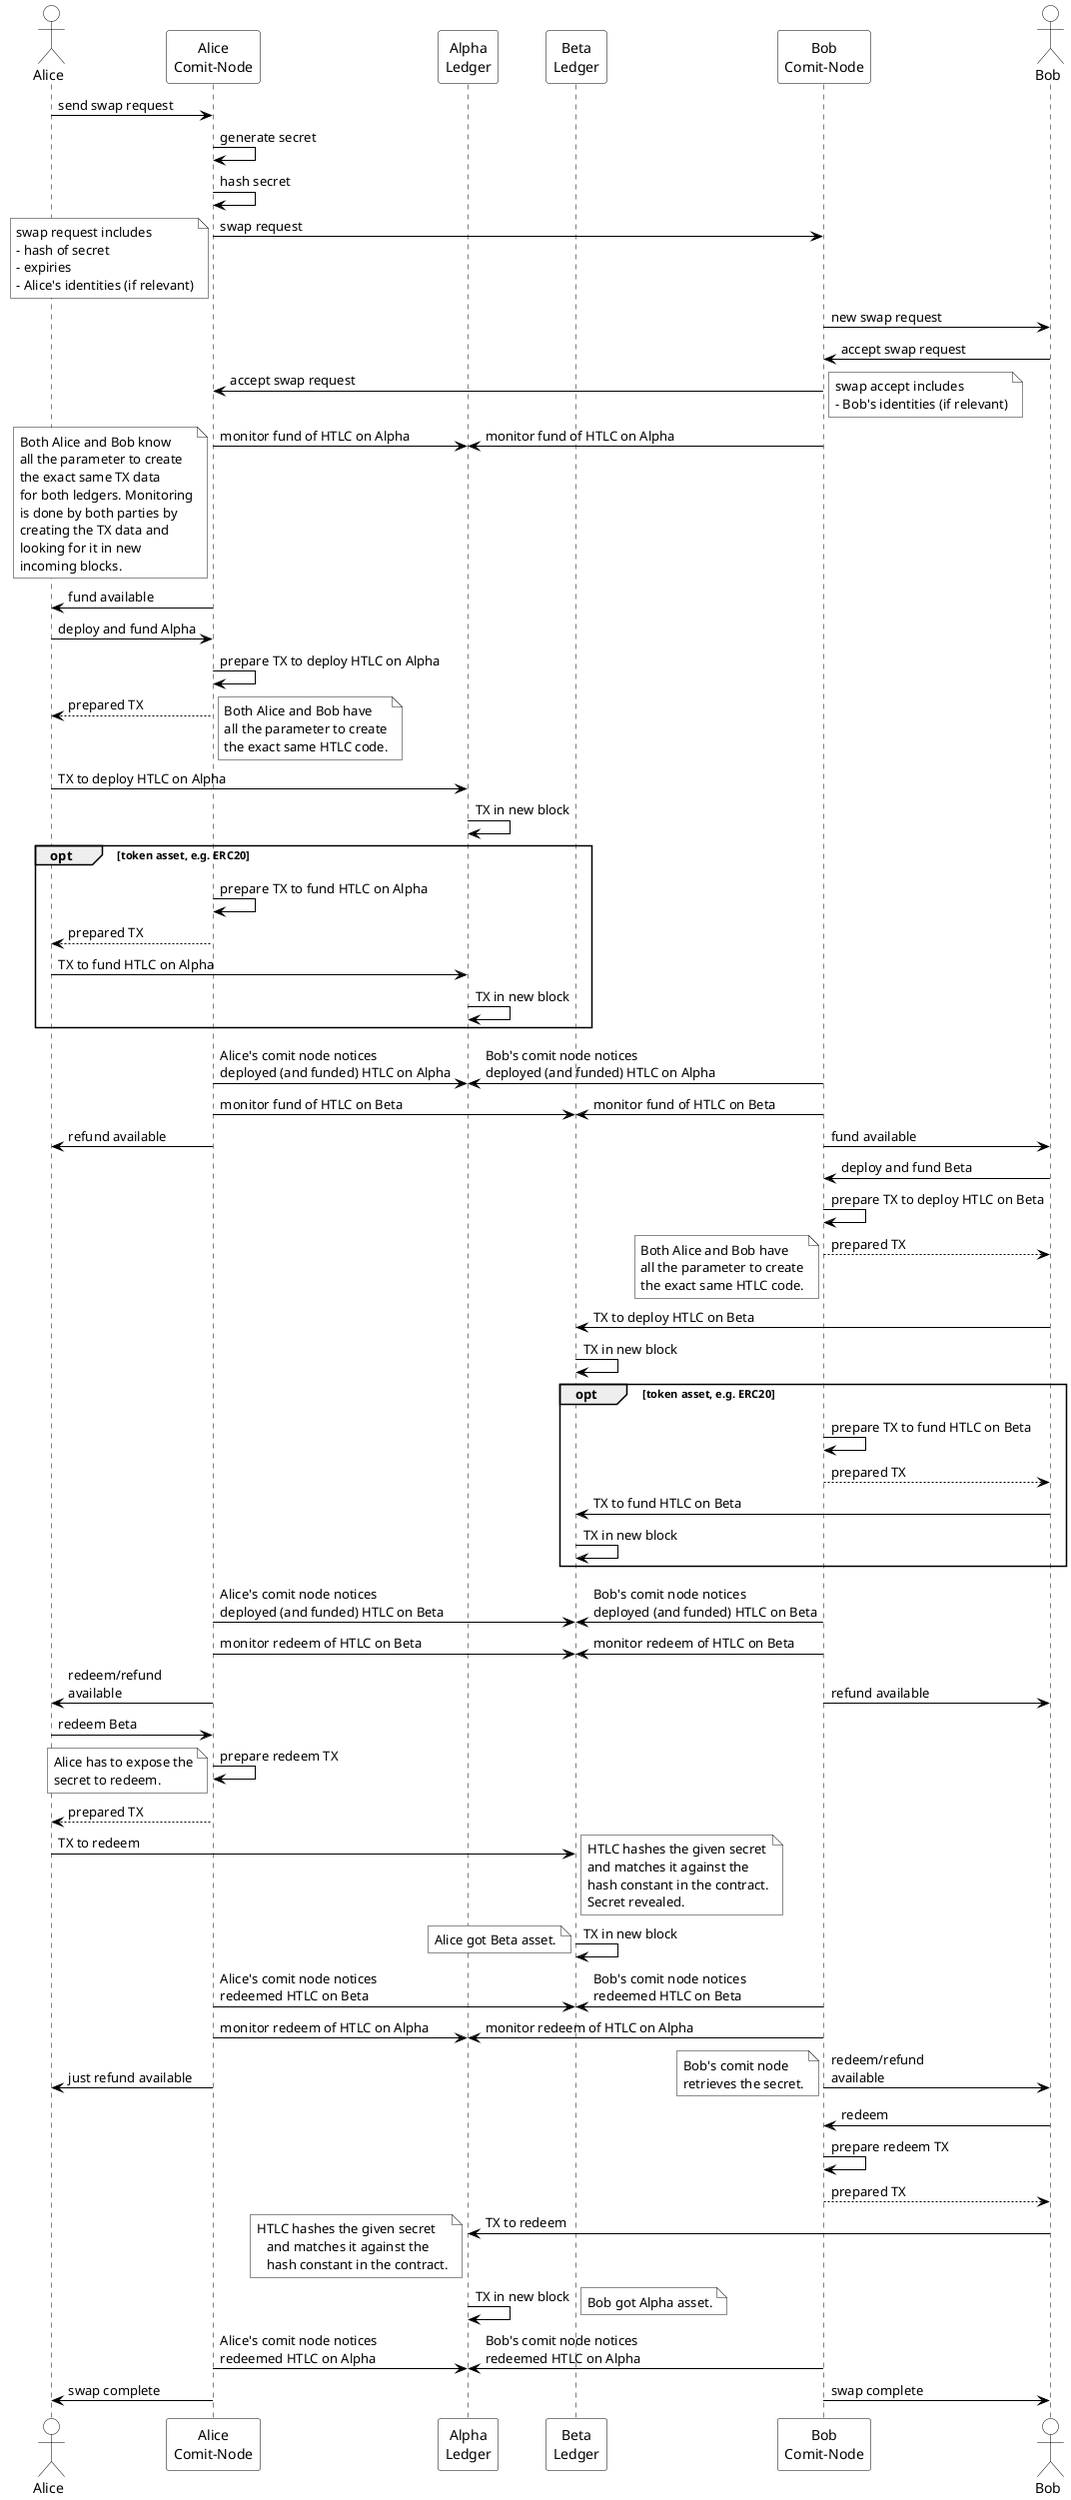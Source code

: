 ' DIAGRAM #########################################
' RFC003 atomic swap
' #################################################
@startuml
' #################################################
' SETTINGS: color settings of diagram
' #################################################
skinparam sequence {
	BorderColor black
	ArrowColor black
	ActorBorderColor black
	LifeLineBorderColor black
	LifeLineBackgroundColor white
	
	ParticipantBorderColor black
	ParticipantBackgroundColor white
	ParticipantFontColor black
	
	ActorBackgroundColor white
	ActorFontColor black
}
' #################################################
' ACTORS
' #################################################
actor Alice
participant "Alice\nComit-Node" as AC
participant "Alpha\nLedger" as Alpha
participant "Beta\nLedger" as Beta
participant "Bob\nComit-Node" as BC
actor Bob

' allow parallelism
!pragma teoz true

' #################################################
' DIAGRAM
' #################################################
Alice->AC: send swap request
AC->AC: generate secret
AC->AC: hash secret
AC->BC: swap request 
note left #white
	swap request includes 
	- hash of secret 
	- expiries
	- Alice's identities (if relevant)
end note
BC->Bob: new swap request
Bob->BC: accept swap request
BC->AC: accept swap request
note right #white
	swap accept includes
	- Bob's identities (if relevant)
end note
BC->Alpha: monitor fund of HTLC on Alpha
& AC->Alpha: monitor fund of HTLC on Alpha
note left #white
	Both Alice and Bob know
	all the parameter to create
	the exact same TX data
	for both ledgers. Monitoring
	is done by both parties by
	creating the TX data and
	looking for it in new
	incoming blocks.
end note
AC->Alice: fund available
Alice->AC: deploy and fund Alpha
AC->AC: prepare TX to deploy HTLC on Alpha
AC-->Alice: prepared TX
note right #white
	Both Alice and Bob have
	all the parameter to create
	the exact same HTLC code.
end note
Alice->Alpha: TX to deploy HTLC on Alpha
Alpha->Alpha: TX in new block
opt token asset, e.g. ERC20
    AC->AC: prepare TX to fund HTLC on Alpha
    AC-->Alice: prepared TX
    Alice->Alpha: TX to fund HTLC on Alpha
    Alpha->Alpha: TX in new block
end
AC->Alpha: Alice's comit node notices\ndeployed (and funded) HTLC on Alpha
& BC->Alpha: Bob's comit node notices\ndeployed (and funded) HTLC on Alpha
BC->Beta: monitor fund of HTLC on Beta
& AC->Beta: monitor fund of HTLC on Beta
AC->Alice: refund available
& BC->Bob: fund available
Bob->BC: deploy and fund Beta
BC->BC: prepare TX to deploy HTLC on Beta
BC-->Bob: prepared TX
note left #white
	Both Alice and Bob have
	all the parameter to create
	the exact same HTLC code.
end note
Bob->Beta: TX to deploy HTLC on Beta
Beta->Beta: TX in new block
opt token asset, e.g. ERC20
    BC->BC: prepare TX to fund HTLC on Beta
    BC-->Bob: prepared TX
    Bob->Beta: TX to fund HTLC on Beta
    Beta->Beta: TX in new block
end
BC->Beta: Bob's comit node notices\ndeployed (and funded) HTLC on Beta
& AC->Beta: Alice's comit node notices\ndeployed (and funded) HTLC on Beta
BC->Beta: monitor redeem of HTLC on Beta
& AC->Beta: monitor redeem of HTLC on Beta
BC->Bob: refund available
& AC->Alice: redeem/refund\navailable
Alice->AC: redeem Beta
AC->AC: prepare redeem TX
note left #white
	Alice has to expose the
	secret to redeem.
end note
AC-->Alice: prepared TX
Alice->Beta: TX to redeem
note right #white
	HTLC hashes the given secret
	and matches it against the
	hash constant in the contract.
	Secret revealed.
end note
Beta->Beta: TX in new block
note left #white
	Alice got Beta asset.
end note
AC->Beta: Alice's comit node notices\nredeemed HTLC on Beta
& BC->Beta: Bob's comit node notices\nredeemed HTLC on Beta
BC->Alpha: monitor redeem of HTLC on Alpha
& AC->Alpha: monitor redeem of HTLC on Alpha
AC->Alice: just refund available
& BC->Bob: redeem/refund\navailable
note left #white
	Bob's comit node
	retrieves the secret.
end note
Bob->BC: redeem
BC->BC: prepare redeem TX
BC-->Bob: prepared TX
Bob->Alpha: TX to redeem
note left #white
	HTLC hashes the given secret
    and matches it against the
    hash constant in the contract.
end note
Alpha->Alpha: TX in new block
note right #white
	Bob got Alpha asset.
end note
AC->Alpha: Alice's comit node notices\nredeemed HTLC on Alpha
& BC->Alpha: Bob's comit node notices\nredeemed HTLC on Alpha
AC->Alice: swap complete
& BC->Bob: swap complete

@enduml
